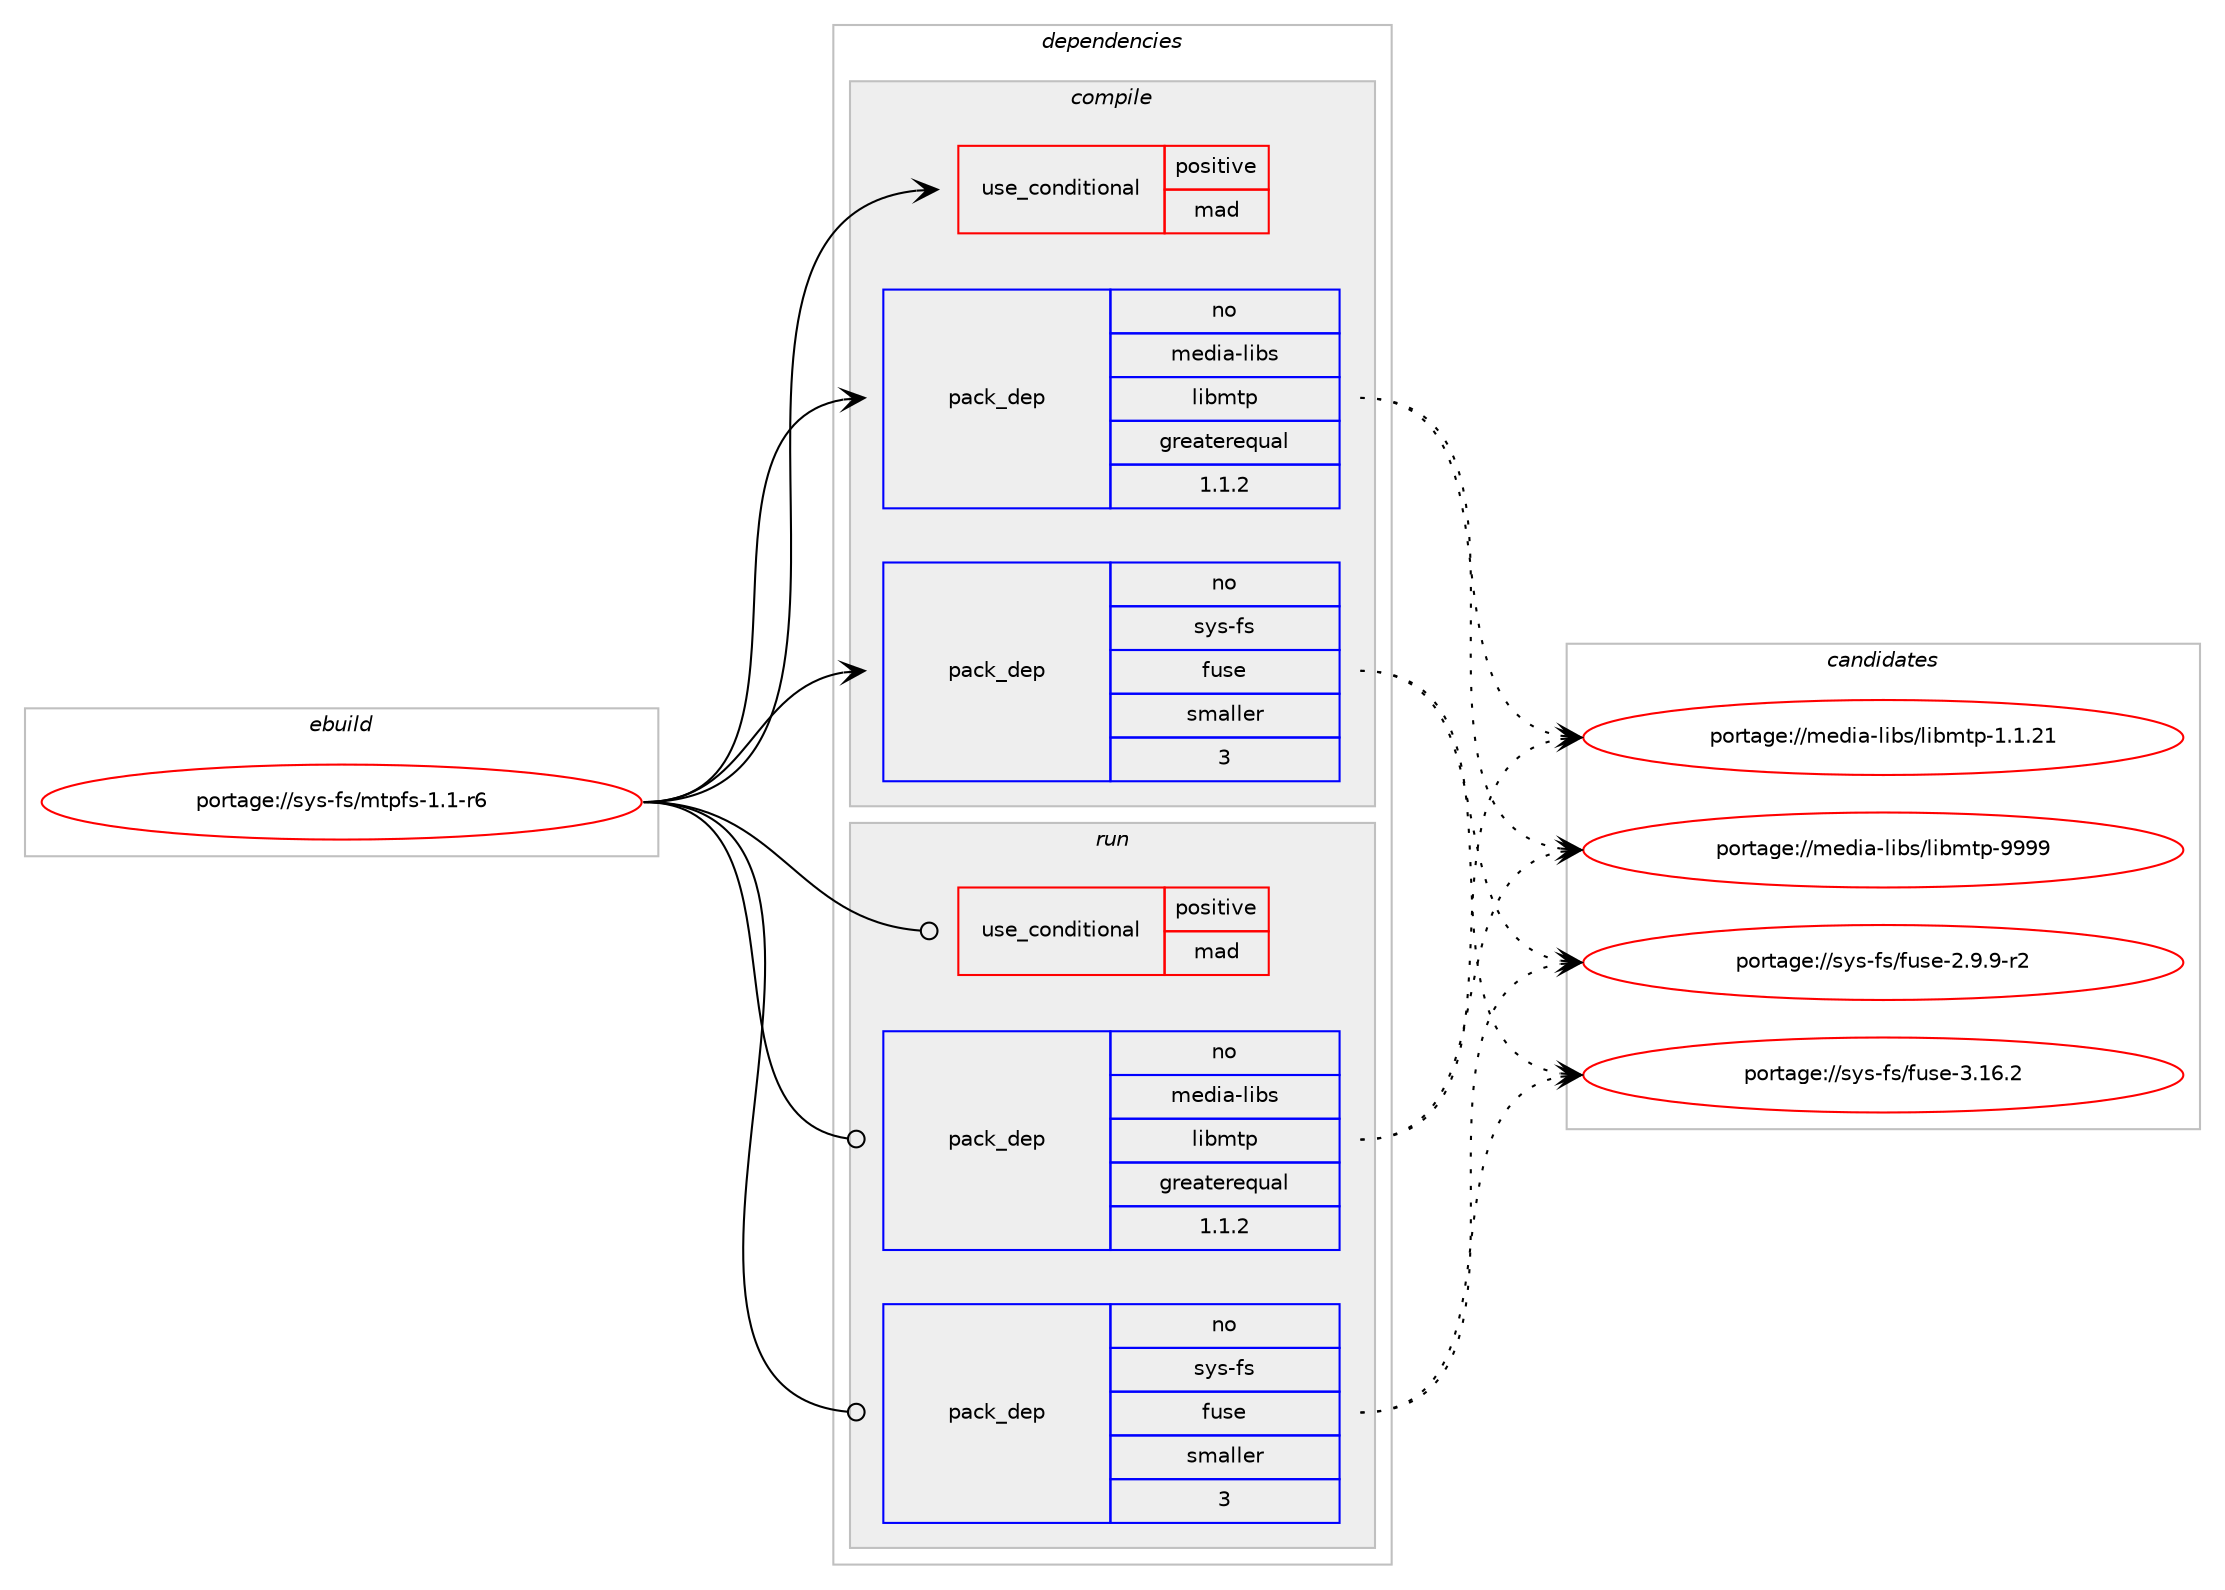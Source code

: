 digraph prolog {

# *************
# Graph options
# *************

newrank=true;
concentrate=true;
compound=true;
graph [rankdir=LR,fontname=Helvetica,fontsize=10,ranksep=1.5];#, ranksep=2.5, nodesep=0.2];
edge  [arrowhead=vee];
node  [fontname=Helvetica,fontsize=10];

# **********
# The ebuild
# **********

subgraph cluster_leftcol {
color=gray;
rank=same;
label=<<i>ebuild</i>>;
id [label="portage://sys-fs/mtpfs-1.1-r6", color=red, width=4, href="../sys-fs/mtpfs-1.1-r6.svg"];
}

# ****************
# The dependencies
# ****************

subgraph cluster_midcol {
color=gray;
label=<<i>dependencies</i>>;
subgraph cluster_compile {
fillcolor="#eeeeee";
style=filled;
label=<<i>compile</i>>;
subgraph cond113574 {
dependency219135 [label=<<TABLE BORDER="0" CELLBORDER="1" CELLSPACING="0" CELLPADDING="4"><TR><TD ROWSPAN="3" CELLPADDING="10">use_conditional</TD></TR><TR><TD>positive</TD></TR><TR><TD>mad</TD></TR></TABLE>>, shape=none, color=red];
# *** BEGIN UNKNOWN DEPENDENCY TYPE (TODO) ***
# dependency219135 -> package_dependency(portage://sys-fs/mtpfs-1.1-r6,install,no,media-libs,libid3tag,none,[,,],any_same_slot,[])
# *** END UNKNOWN DEPENDENCY TYPE (TODO) ***

# *** BEGIN UNKNOWN DEPENDENCY TYPE (TODO) ***
# dependency219135 -> package_dependency(portage://sys-fs/mtpfs-1.1-r6,install,no,media-libs,libmad,none,[,,],[],[])
# *** END UNKNOWN DEPENDENCY TYPE (TODO) ***

}
id:e -> dependency219135:w [weight=20,style="solid",arrowhead="vee"];
# *** BEGIN UNKNOWN DEPENDENCY TYPE (TODO) ***
# id -> package_dependency(portage://sys-fs/mtpfs-1.1-r6,install,no,dev-libs,glib,none,[,,],[slot(2)],[])
# *** END UNKNOWN DEPENDENCY TYPE (TODO) ***

subgraph pack102661 {
dependency219136 [label=<<TABLE BORDER="0" CELLBORDER="1" CELLSPACING="0" CELLPADDING="4" WIDTH="220"><TR><TD ROWSPAN="6" CELLPADDING="30">pack_dep</TD></TR><TR><TD WIDTH="110">no</TD></TR><TR><TD>media-libs</TD></TR><TR><TD>libmtp</TD></TR><TR><TD>greaterequal</TD></TR><TR><TD>1.1.2</TD></TR></TABLE>>, shape=none, color=blue];
}
id:e -> dependency219136:w [weight=20,style="solid",arrowhead="vee"];
subgraph pack102662 {
dependency219137 [label=<<TABLE BORDER="0" CELLBORDER="1" CELLSPACING="0" CELLPADDING="4" WIDTH="220"><TR><TD ROWSPAN="6" CELLPADDING="30">pack_dep</TD></TR><TR><TD WIDTH="110">no</TD></TR><TR><TD>sys-fs</TD></TR><TR><TD>fuse</TD></TR><TR><TD>smaller</TD></TR><TR><TD>3</TD></TR></TABLE>>, shape=none, color=blue];
}
id:e -> dependency219137:w [weight=20,style="solid",arrowhead="vee"];
}
subgraph cluster_compileandrun {
fillcolor="#eeeeee";
style=filled;
label=<<i>compile and run</i>>;
}
subgraph cluster_run {
fillcolor="#eeeeee";
style=filled;
label=<<i>run</i>>;
subgraph cond113575 {
dependency219138 [label=<<TABLE BORDER="0" CELLBORDER="1" CELLSPACING="0" CELLPADDING="4"><TR><TD ROWSPAN="3" CELLPADDING="10">use_conditional</TD></TR><TR><TD>positive</TD></TR><TR><TD>mad</TD></TR></TABLE>>, shape=none, color=red];
# *** BEGIN UNKNOWN DEPENDENCY TYPE (TODO) ***
# dependency219138 -> package_dependency(portage://sys-fs/mtpfs-1.1-r6,run,no,media-libs,libid3tag,none,[,,],any_same_slot,[])
# *** END UNKNOWN DEPENDENCY TYPE (TODO) ***

# *** BEGIN UNKNOWN DEPENDENCY TYPE (TODO) ***
# dependency219138 -> package_dependency(portage://sys-fs/mtpfs-1.1-r6,run,no,media-libs,libmad,none,[,,],[],[])
# *** END UNKNOWN DEPENDENCY TYPE (TODO) ***

}
id:e -> dependency219138:w [weight=20,style="solid",arrowhead="odot"];
# *** BEGIN UNKNOWN DEPENDENCY TYPE (TODO) ***
# id -> package_dependency(portage://sys-fs/mtpfs-1.1-r6,run,no,dev-libs,glib,none,[,,],[slot(2)],[])
# *** END UNKNOWN DEPENDENCY TYPE (TODO) ***

subgraph pack102663 {
dependency219139 [label=<<TABLE BORDER="0" CELLBORDER="1" CELLSPACING="0" CELLPADDING="4" WIDTH="220"><TR><TD ROWSPAN="6" CELLPADDING="30">pack_dep</TD></TR><TR><TD WIDTH="110">no</TD></TR><TR><TD>media-libs</TD></TR><TR><TD>libmtp</TD></TR><TR><TD>greaterequal</TD></TR><TR><TD>1.1.2</TD></TR></TABLE>>, shape=none, color=blue];
}
id:e -> dependency219139:w [weight=20,style="solid",arrowhead="odot"];
subgraph pack102664 {
dependency219140 [label=<<TABLE BORDER="0" CELLBORDER="1" CELLSPACING="0" CELLPADDING="4" WIDTH="220"><TR><TD ROWSPAN="6" CELLPADDING="30">pack_dep</TD></TR><TR><TD WIDTH="110">no</TD></TR><TR><TD>sys-fs</TD></TR><TR><TD>fuse</TD></TR><TR><TD>smaller</TD></TR><TR><TD>3</TD></TR></TABLE>>, shape=none, color=blue];
}
id:e -> dependency219140:w [weight=20,style="solid",arrowhead="odot"];
}
}

# **************
# The candidates
# **************

subgraph cluster_choices {
rank=same;
color=gray;
label=<<i>candidates</i>>;

subgraph choice102661 {
color=black;
nodesep=1;
choice109101100105974510810598115471081059810911611245494649465049 [label="portage://media-libs/libmtp-1.1.21", color=red, width=4,href="../media-libs/libmtp-1.1.21.svg"];
choice10910110010597451081059811547108105981091161124557575757 [label="portage://media-libs/libmtp-9999", color=red, width=4,href="../media-libs/libmtp-9999.svg"];
dependency219136:e -> choice109101100105974510810598115471081059810911611245494649465049:w [style=dotted,weight="100"];
dependency219136:e -> choice10910110010597451081059811547108105981091161124557575757:w [style=dotted,weight="100"];
}
subgraph choice102662 {
color=black;
nodesep=1;
choice11512111545102115471021171151014550465746574511450 [label="portage://sys-fs/fuse-2.9.9-r2", color=red, width=4,href="../sys-fs/fuse-2.9.9-r2.svg"];
choice115121115451021154710211711510145514649544650 [label="portage://sys-fs/fuse-3.16.2", color=red, width=4,href="../sys-fs/fuse-3.16.2.svg"];
dependency219137:e -> choice11512111545102115471021171151014550465746574511450:w [style=dotted,weight="100"];
dependency219137:e -> choice115121115451021154710211711510145514649544650:w [style=dotted,weight="100"];
}
subgraph choice102663 {
color=black;
nodesep=1;
choice109101100105974510810598115471081059810911611245494649465049 [label="portage://media-libs/libmtp-1.1.21", color=red, width=4,href="../media-libs/libmtp-1.1.21.svg"];
choice10910110010597451081059811547108105981091161124557575757 [label="portage://media-libs/libmtp-9999", color=red, width=4,href="../media-libs/libmtp-9999.svg"];
dependency219139:e -> choice109101100105974510810598115471081059810911611245494649465049:w [style=dotted,weight="100"];
dependency219139:e -> choice10910110010597451081059811547108105981091161124557575757:w [style=dotted,weight="100"];
}
subgraph choice102664 {
color=black;
nodesep=1;
choice11512111545102115471021171151014550465746574511450 [label="portage://sys-fs/fuse-2.9.9-r2", color=red, width=4,href="../sys-fs/fuse-2.9.9-r2.svg"];
choice115121115451021154710211711510145514649544650 [label="portage://sys-fs/fuse-3.16.2", color=red, width=4,href="../sys-fs/fuse-3.16.2.svg"];
dependency219140:e -> choice11512111545102115471021171151014550465746574511450:w [style=dotted,weight="100"];
dependency219140:e -> choice115121115451021154710211711510145514649544650:w [style=dotted,weight="100"];
}
}

}
